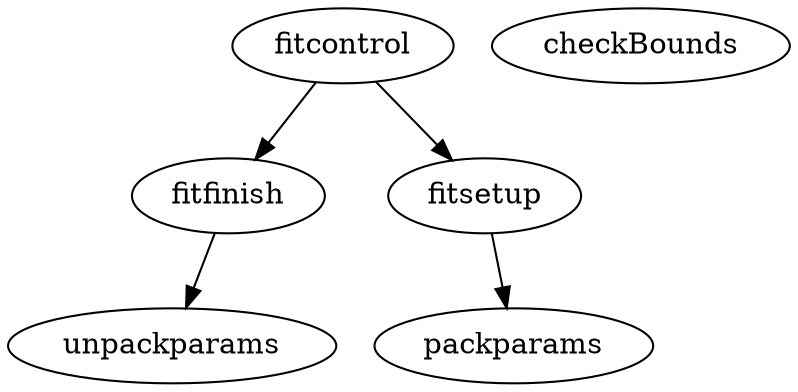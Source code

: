 /* Created by mdot for Matlab */
digraph m2html {
  fitcontrol -> fitfinish;
  fitcontrol -> fitsetup;
  fitfinish -> unpackparams;
  fitsetup -> packparams;

  checkBounds [URL="checkBounds.html"];
  fitcontrol [URL="fitcontrol.html"];
  fitfinish [URL="fitfinish.html"];
  fitsetup [URL="fitsetup.html"];
  packparams [URL="packparams.html"];
  unpackparams [URL="unpackparams.html"];
}